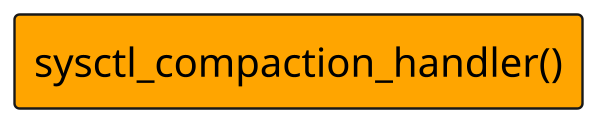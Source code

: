 @startuml
scale 2/1

skinparam Component {
    Style rectangle
    FontSize 20
    BorderThickness 1.2
    BackgroundColor Orange
}

[sysctl_compaction_handler()]
@enduml
